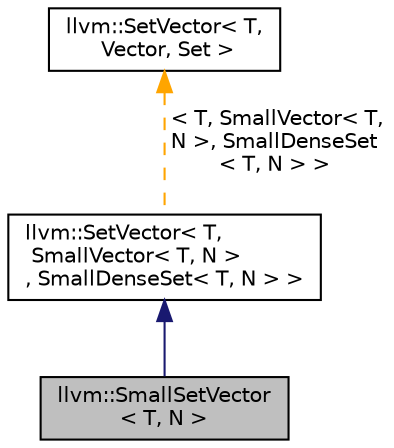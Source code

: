 digraph "llvm::SmallSetVector&lt; T, N &gt;"
{
 // LATEX_PDF_SIZE
  bgcolor="transparent";
  edge [fontname="Helvetica",fontsize="10",labelfontname="Helvetica",labelfontsize="10"];
  node [fontname="Helvetica",fontsize="10",shape="box"];
  Node1 [label="llvm::SmallSetVector\l\< T, N \>",height=0.2,width=0.4,color="black", fillcolor="grey75", style="filled", fontcolor="black",tooltip="A SetVector that performs no allocations if smaller than a certain size."];
  Node2 -> Node1 [dir="back",color="midnightblue",fontsize="10",style="solid",fontname="Helvetica"];
  Node2 [label="llvm::SetVector\< T,\l SmallVector\< T, N \>\l, SmallDenseSet\< T, N \> \>",height=0.2,width=0.4,color="black",URL="$classllvm_1_1SetVector.html",tooltip=" "];
  Node3 -> Node2 [dir="back",color="orange",fontsize="10",style="dashed",label=" \< T, SmallVector\< T,\l N \>, SmallDenseSet\l\< T, N \> \>" ,fontname="Helvetica"];
  Node3 [label="llvm::SetVector\< T,\l Vector, Set \>",height=0.2,width=0.4,color="black",URL="$classllvm_1_1SetVector.html",tooltip="A vector that has set insertion semantics."];
}
